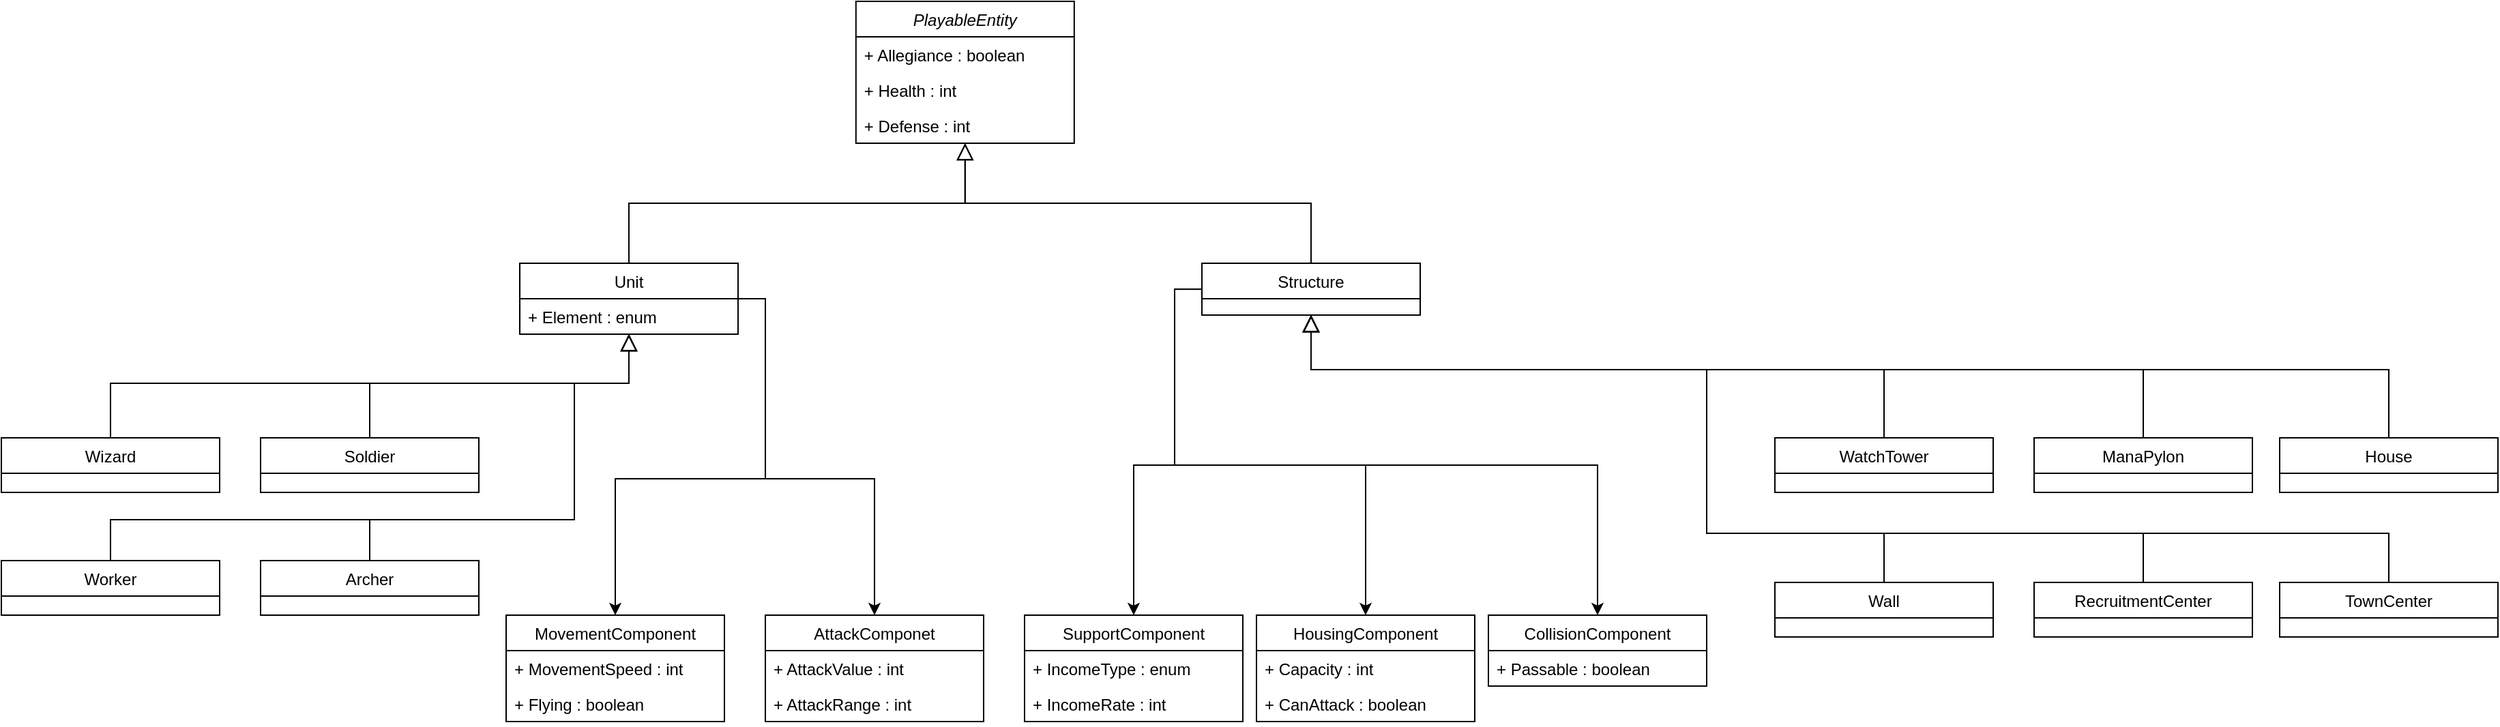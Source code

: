 <mxfile version="12.6.6" type="device"><diagram id="C5RBs43oDa-KdzZeNtuy" name="Page-1"><mxGraphModel dx="3174" dy="1258" grid="1" gridSize="10" guides="1" tooltips="1" connect="1" arrows="1" fold="1" page="1" pageScale="1" pageWidth="827" pageHeight="1169" math="0" shadow="0"><root><mxCell id="WIyWlLk6GJQsqaUBKTNV-0"/><mxCell id="WIyWlLk6GJQsqaUBKTNV-1" parent="WIyWlLk6GJQsqaUBKTNV-0"/><mxCell id="zkfFHV4jXpPFQw0GAbJ--0" value="PlayableEntity" style="swimlane;fontStyle=2;align=center;verticalAlign=top;childLayout=stackLayout;horizontal=1;startSize=26;horizontalStack=0;resizeParent=1;resizeLast=0;collapsible=1;marginBottom=0;rounded=0;shadow=0;strokeWidth=1;" parent="WIyWlLk6GJQsqaUBKTNV-1" vertex="1"><mxGeometry x="556.41" y="10.0" width="160" height="104" as="geometry"><mxRectangle x="230" y="140" width="160" height="26" as="alternateBounds"/></mxGeometry></mxCell><mxCell id="zkfFHV4jXpPFQw0GAbJ--1" value="+ Allegiance : boolean" style="text;align=left;verticalAlign=top;spacingLeft=4;spacingRight=4;overflow=hidden;rotatable=0;points=[[0,0.5],[1,0.5]];portConstraint=eastwest;" parent="zkfFHV4jXpPFQw0GAbJ--0" vertex="1"><mxGeometry y="26" width="160" height="26" as="geometry"/></mxCell><mxCell id="zkfFHV4jXpPFQw0GAbJ--2" value="+ Health : int" style="text;align=left;verticalAlign=top;spacingLeft=4;spacingRight=4;overflow=hidden;rotatable=0;points=[[0,0.5],[1,0.5]];portConstraint=eastwest;rounded=0;shadow=0;html=0;" parent="zkfFHV4jXpPFQw0GAbJ--0" vertex="1"><mxGeometry y="52" width="160" height="26" as="geometry"/></mxCell><mxCell id="zkfFHV4jXpPFQw0GAbJ--3" value="+ Defense : int" style="text;align=left;verticalAlign=top;spacingLeft=4;spacingRight=4;overflow=hidden;rotatable=0;points=[[0,0.5],[1,0.5]];portConstraint=eastwest;rounded=0;shadow=0;html=0;" parent="zkfFHV4jXpPFQw0GAbJ--0" vertex="1"><mxGeometry y="78" width="160" height="26" as="geometry"/></mxCell><mxCell id="LNFCZ2gixhrhsQ1MQxOv-51" style="edgeStyle=orthogonalEdgeStyle;rounded=0;orthogonalLoop=1;jettySize=auto;html=1;exitX=1;exitY=0.5;exitDx=0;exitDy=0;entryX=0.5;entryY=0;entryDx=0;entryDy=0;endArrow=classic;endFill=1;endSize=6;" edge="1" parent="WIyWlLk6GJQsqaUBKTNV-1" source="zkfFHV4jXpPFQw0GAbJ--6" target="LNFCZ2gixhrhsQ1MQxOv-2"><mxGeometry relative="1" as="geometry"><Array as="points"><mxPoint x="490" y="228"/><mxPoint x="490" y="360"/><mxPoint x="570" y="360"/></Array></mxGeometry></mxCell><mxCell id="LNFCZ2gixhrhsQ1MQxOv-52" style="edgeStyle=orthogonalEdgeStyle;rounded=0;orthogonalLoop=1;jettySize=auto;html=1;exitX=1;exitY=0.5;exitDx=0;exitDy=0;entryX=0.5;entryY=0;entryDx=0;entryDy=0;endArrow=classic;endFill=1;endSize=6;" edge="1" parent="WIyWlLk6GJQsqaUBKTNV-1" source="zkfFHV4jXpPFQw0GAbJ--6" target="LNFCZ2gixhrhsQ1MQxOv-9"><mxGeometry relative="1" as="geometry"><Array as="points"><mxPoint x="490" y="228"/><mxPoint x="490" y="360"/><mxPoint x="380" y="360"/></Array></mxGeometry></mxCell><mxCell id="LNFCZ2gixhrhsQ1MQxOv-54" style="edgeStyle=orthogonalEdgeStyle;rounded=0;orthogonalLoop=1;jettySize=auto;html=1;exitX=0.5;exitY=1;exitDx=0;exitDy=0;endArrow=none;endFill=0;endSize=10;startArrow=block;startFill=0;startSize=10;jumpStyle=none;" edge="1" parent="WIyWlLk6GJQsqaUBKTNV-1" source="zkfFHV4jXpPFQw0GAbJ--6" target="LNFCZ2gixhrhsQ1MQxOv-38"><mxGeometry relative="1" as="geometry"><Array as="points"><mxPoint x="390" y="290"/><mxPoint x="350" y="290"/><mxPoint x="350" y="390"/><mxPoint x="200" y="390"/></Array></mxGeometry></mxCell><mxCell id="LNFCZ2gixhrhsQ1MQxOv-55" style="edgeStyle=orthogonalEdgeStyle;rounded=0;orthogonalLoop=1;jettySize=auto;html=1;exitX=0.5;exitY=1;exitDx=0;exitDy=0;endArrow=none;endFill=0;endSize=10;startSize=10;startArrow=block;startFill=0;" edge="1" parent="WIyWlLk6GJQsqaUBKTNV-1" source="zkfFHV4jXpPFQw0GAbJ--6" target="LNFCZ2gixhrhsQ1MQxOv-30"><mxGeometry relative="1" as="geometry"><Array as="points"><mxPoint x="390" y="290"/><mxPoint x="350" y="290"/><mxPoint x="350" y="390"/><mxPoint x="10" y="390"/></Array></mxGeometry></mxCell><mxCell id="zkfFHV4jXpPFQw0GAbJ--6" value="Unit" style="swimlane;fontStyle=0;align=center;verticalAlign=top;childLayout=stackLayout;horizontal=1;startSize=26;horizontalStack=0;resizeParent=1;resizeLast=0;collapsible=1;marginBottom=0;rounded=0;shadow=0;strokeWidth=1;" parent="WIyWlLk6GJQsqaUBKTNV-1" vertex="1"><mxGeometry x="310" y="202" width="160" height="52" as="geometry"><mxRectangle x="130" y="380" width="160" height="26" as="alternateBounds"/></mxGeometry></mxCell><mxCell id="LNFCZ2gixhrhsQ1MQxOv-15" value="+ Element : enum" style="text;strokeColor=none;fillColor=none;align=left;verticalAlign=top;spacingLeft=4;spacingRight=4;overflow=hidden;rotatable=0;points=[[0,0.5],[1,0.5]];portConstraint=eastwest;" vertex="1" parent="zkfFHV4jXpPFQw0GAbJ--6"><mxGeometry y="26" width="160" height="26" as="geometry"/></mxCell><mxCell id="zkfFHV4jXpPFQw0GAbJ--12" value="" style="endArrow=block;endSize=10;endFill=0;shadow=0;strokeWidth=1;rounded=0;edgeStyle=elbowEdgeStyle;elbow=vertical;" parent="WIyWlLk6GJQsqaUBKTNV-1" source="zkfFHV4jXpPFQw0GAbJ--6" target="zkfFHV4jXpPFQw0GAbJ--0" edge="1"><mxGeometry width="160" relative="1" as="geometry"><mxPoint x="436.41" y="183" as="sourcePoint"/><mxPoint x="436.41" y="183" as="targetPoint"/></mxGeometry></mxCell><mxCell id="LNFCZ2gixhrhsQ1MQxOv-48" style="edgeStyle=orthogonalEdgeStyle;rounded=0;orthogonalLoop=1;jettySize=auto;html=1;exitX=0;exitY=0.5;exitDx=0;exitDy=0;entryX=0.5;entryY=0;entryDx=0;entryDy=0;endArrow=classic;endFill=1;endSize=6;" edge="1" parent="WIyWlLk6GJQsqaUBKTNV-1" source="zkfFHV4jXpPFQw0GAbJ--13" target="LNFCZ2gixhrhsQ1MQxOv-21"><mxGeometry relative="1" as="geometry"><Array as="points"><mxPoint x="790" y="221"/><mxPoint x="790" y="350"/><mxPoint x="760" y="350"/></Array></mxGeometry></mxCell><mxCell id="LNFCZ2gixhrhsQ1MQxOv-49" style="edgeStyle=orthogonalEdgeStyle;rounded=0;orthogonalLoop=1;jettySize=auto;html=1;exitX=0;exitY=0.5;exitDx=0;exitDy=0;entryX=0.5;entryY=0;entryDx=0;entryDy=0;endArrow=classic;endFill=1;endSize=6;" edge="1" parent="WIyWlLk6GJQsqaUBKTNV-1" source="zkfFHV4jXpPFQw0GAbJ--13" target="LNFCZ2gixhrhsQ1MQxOv-18"><mxGeometry relative="1" as="geometry"/></mxCell><mxCell id="LNFCZ2gixhrhsQ1MQxOv-50" style="edgeStyle=orthogonalEdgeStyle;rounded=0;orthogonalLoop=1;jettySize=auto;html=1;exitX=0;exitY=0.5;exitDx=0;exitDy=0;entryX=0.5;entryY=0;entryDx=0;entryDy=0;endArrow=classic;endFill=1;endSize=6;" edge="1" parent="WIyWlLk6GJQsqaUBKTNV-1" source="zkfFHV4jXpPFQw0GAbJ--13" target="LNFCZ2gixhrhsQ1MQxOv-24"><mxGeometry relative="1" as="geometry"><Array as="points"><mxPoint x="790" y="221"/><mxPoint x="790" y="350"/><mxPoint x="1100" y="350"/></Array></mxGeometry></mxCell><mxCell id="LNFCZ2gixhrhsQ1MQxOv-64" style="edgeStyle=orthogonalEdgeStyle;rounded=0;jumpStyle=none;orthogonalLoop=1;jettySize=auto;html=1;exitX=0.5;exitY=1;exitDx=0;exitDy=0;entryX=0.5;entryY=0;entryDx=0;entryDy=0;startArrow=block;startFill=0;startSize=10;endArrow=none;endFill=0;endSize=10;" edge="1" parent="WIyWlLk6GJQsqaUBKTNV-1" source="zkfFHV4jXpPFQw0GAbJ--13" target="LNFCZ2gixhrhsQ1MQxOv-56"><mxGeometry relative="1" as="geometry"><Array as="points"><mxPoint x="890" y="280"/><mxPoint x="1310" y="280"/></Array></mxGeometry></mxCell><mxCell id="LNFCZ2gixhrhsQ1MQxOv-65" style="edgeStyle=orthogonalEdgeStyle;rounded=0;jumpStyle=none;orthogonalLoop=1;jettySize=auto;html=1;exitX=0.5;exitY=1;exitDx=0;exitDy=0;entryX=0.5;entryY=0;entryDx=0;entryDy=0;startArrow=block;startFill=0;startSize=10;endArrow=none;endFill=0;endSize=10;" edge="1" parent="WIyWlLk6GJQsqaUBKTNV-1" source="zkfFHV4jXpPFQw0GAbJ--13" target="LNFCZ2gixhrhsQ1MQxOv-57"><mxGeometry relative="1" as="geometry"><Array as="points"><mxPoint x="890" y="280"/><mxPoint x="1500" y="280"/></Array></mxGeometry></mxCell><mxCell id="LNFCZ2gixhrhsQ1MQxOv-66" style="edgeStyle=orthogonalEdgeStyle;rounded=0;jumpStyle=none;orthogonalLoop=1;jettySize=auto;html=1;exitX=0.5;exitY=1;exitDx=0;exitDy=0;entryX=0.5;entryY=0;entryDx=0;entryDy=0;startArrow=block;startFill=0;startSize=10;endArrow=none;endFill=0;endSize=10;" edge="1" parent="WIyWlLk6GJQsqaUBKTNV-1" source="zkfFHV4jXpPFQw0GAbJ--13" target="LNFCZ2gixhrhsQ1MQxOv-58"><mxGeometry relative="1" as="geometry"><Array as="points"><mxPoint x="890" y="280"/><mxPoint x="1680" y="280"/></Array></mxGeometry></mxCell><mxCell id="LNFCZ2gixhrhsQ1MQxOv-67" style="edgeStyle=orthogonalEdgeStyle;rounded=0;jumpStyle=none;orthogonalLoop=1;jettySize=auto;html=1;exitX=0.5;exitY=1;exitDx=0;exitDy=0;entryX=0.5;entryY=0;entryDx=0;entryDy=0;startArrow=block;startFill=0;startSize=10;endArrow=none;endFill=0;endSize=10;" edge="1" parent="WIyWlLk6GJQsqaUBKTNV-1" source="zkfFHV4jXpPFQw0GAbJ--13" target="LNFCZ2gixhrhsQ1MQxOv-60"><mxGeometry relative="1" as="geometry"><Array as="points"><mxPoint x="890" y="280"/><mxPoint x="1180" y="280"/><mxPoint x="1180" y="400"/><mxPoint x="1310" y="400"/></Array></mxGeometry></mxCell><mxCell id="LNFCZ2gixhrhsQ1MQxOv-68" style="edgeStyle=orthogonalEdgeStyle;rounded=0;jumpStyle=none;orthogonalLoop=1;jettySize=auto;html=1;exitX=0.5;exitY=1;exitDx=0;exitDy=0;entryX=0.5;entryY=0;entryDx=0;entryDy=0;startArrow=block;startFill=0;startSize=10;endArrow=none;endFill=0;endSize=10;" edge="1" parent="WIyWlLk6GJQsqaUBKTNV-1" source="zkfFHV4jXpPFQw0GAbJ--13" target="LNFCZ2gixhrhsQ1MQxOv-61"><mxGeometry relative="1" as="geometry"><Array as="points"><mxPoint x="890" y="280"/><mxPoint x="1180" y="280"/><mxPoint x="1180" y="400"/><mxPoint x="1500" y="400"/></Array></mxGeometry></mxCell><mxCell id="LNFCZ2gixhrhsQ1MQxOv-69" style="edgeStyle=orthogonalEdgeStyle;rounded=0;jumpStyle=none;orthogonalLoop=1;jettySize=auto;html=1;exitX=0.5;exitY=1;exitDx=0;exitDy=0;entryX=0.5;entryY=0;entryDx=0;entryDy=0;startArrow=block;startFill=0;startSize=10;endArrow=none;endFill=0;endSize=10;" edge="1" parent="WIyWlLk6GJQsqaUBKTNV-1" source="zkfFHV4jXpPFQw0GAbJ--13" target="LNFCZ2gixhrhsQ1MQxOv-59"><mxGeometry relative="1" as="geometry"><Array as="points"><mxPoint x="890" y="280"/><mxPoint x="1180" y="280"/><mxPoint x="1180" y="400"/><mxPoint x="1680" y="400"/></Array></mxGeometry></mxCell><mxCell id="zkfFHV4jXpPFQw0GAbJ--13" value="Structure" style="swimlane;fontStyle=0;align=center;verticalAlign=top;childLayout=stackLayout;horizontal=1;startSize=26;horizontalStack=0;resizeParent=1;resizeLast=0;collapsible=1;marginBottom=0;rounded=0;shadow=0;strokeWidth=1;" parent="WIyWlLk6GJQsqaUBKTNV-1" vertex="1"><mxGeometry x="810" y="202" width="160" height="38" as="geometry"><mxRectangle x="340" y="380" width="170" height="26" as="alternateBounds"/></mxGeometry></mxCell><mxCell id="zkfFHV4jXpPFQw0GAbJ--16" value="" style="endArrow=block;endSize=10;endFill=0;shadow=0;strokeWidth=1;rounded=0;edgeStyle=elbowEdgeStyle;elbow=vertical;" parent="WIyWlLk6GJQsqaUBKTNV-1" source="zkfFHV4jXpPFQw0GAbJ--13" target="zkfFHV4jXpPFQw0GAbJ--0" edge="1"><mxGeometry width="160" relative="1" as="geometry"><mxPoint x="446.41" y="353" as="sourcePoint"/><mxPoint x="546.41" y="251" as="targetPoint"/></mxGeometry></mxCell><mxCell id="LNFCZ2gixhrhsQ1MQxOv-2" value="AttackComponet" style="swimlane;fontStyle=0;align=center;verticalAlign=top;childLayout=stackLayout;horizontal=1;startSize=26;horizontalStack=0;resizeParent=1;resizeLast=0;collapsible=1;marginBottom=0;rounded=0;shadow=0;strokeWidth=1;" vertex="1" parent="WIyWlLk6GJQsqaUBKTNV-1"><mxGeometry x="490" y="460" width="160" height="78" as="geometry"><mxRectangle x="130" y="380" width="160" height="26" as="alternateBounds"/></mxGeometry></mxCell><mxCell id="LNFCZ2gixhrhsQ1MQxOv-7" value="+ AttackValue : int&#xA;" style="text;strokeColor=none;fillColor=none;align=left;verticalAlign=top;spacingLeft=4;spacingRight=4;overflow=hidden;rotatable=0;points=[[0,0.5],[1,0.5]];portConstraint=eastwest;" vertex="1" parent="LNFCZ2gixhrhsQ1MQxOv-2"><mxGeometry y="26" width="160" height="26" as="geometry"/></mxCell><mxCell id="LNFCZ2gixhrhsQ1MQxOv-8" value="+ AttackRange : int" style="text;strokeColor=none;fillColor=none;align=left;verticalAlign=top;spacingLeft=4;spacingRight=4;overflow=hidden;rotatable=0;points=[[0,0.5],[1,0.5]];portConstraint=eastwest;" vertex="1" parent="LNFCZ2gixhrhsQ1MQxOv-2"><mxGeometry y="52" width="160" height="26" as="geometry"/></mxCell><mxCell id="LNFCZ2gixhrhsQ1MQxOv-9" value="MovementComponent" style="swimlane;fontStyle=0;align=center;verticalAlign=top;childLayout=stackLayout;horizontal=1;startSize=26;horizontalStack=0;resizeParent=1;resizeLast=0;collapsible=1;marginBottom=0;rounded=0;shadow=0;strokeWidth=1;" vertex="1" parent="WIyWlLk6GJQsqaUBKTNV-1"><mxGeometry x="300" y="460" width="160" height="78" as="geometry"><mxRectangle x="130" y="380" width="160" height="26" as="alternateBounds"/></mxGeometry></mxCell><mxCell id="LNFCZ2gixhrhsQ1MQxOv-10" value="+ MovementSpeed : int" style="text;strokeColor=none;fillColor=none;align=left;verticalAlign=top;spacingLeft=4;spacingRight=4;overflow=hidden;rotatable=0;points=[[0,0.5],[1,0.5]];portConstraint=eastwest;" vertex="1" parent="LNFCZ2gixhrhsQ1MQxOv-9"><mxGeometry y="26" width="160" height="26" as="geometry"/></mxCell><mxCell id="LNFCZ2gixhrhsQ1MQxOv-11" value="+ Flying : boolean" style="text;strokeColor=none;fillColor=none;align=left;verticalAlign=top;spacingLeft=4;spacingRight=4;overflow=hidden;rotatable=0;points=[[0,0.5],[1,0.5]];portConstraint=eastwest;" vertex="1" parent="LNFCZ2gixhrhsQ1MQxOv-9"><mxGeometry y="52" width="160" height="26" as="geometry"/></mxCell><mxCell id="LNFCZ2gixhrhsQ1MQxOv-18" value="HousingComponent&#xA;" style="swimlane;fontStyle=0;align=center;verticalAlign=top;childLayout=stackLayout;horizontal=1;startSize=26;horizontalStack=0;resizeParent=1;resizeLast=0;collapsible=1;marginBottom=0;rounded=0;shadow=0;strokeWidth=1;" vertex="1" parent="WIyWlLk6GJQsqaUBKTNV-1"><mxGeometry x="850" y="460" width="160" height="78" as="geometry"><mxRectangle x="130" y="380" width="160" height="26" as="alternateBounds"/></mxGeometry></mxCell><mxCell id="LNFCZ2gixhrhsQ1MQxOv-19" value="+ Capacity : int" style="text;strokeColor=none;fillColor=none;align=left;verticalAlign=top;spacingLeft=4;spacingRight=4;overflow=hidden;rotatable=0;points=[[0,0.5],[1,0.5]];portConstraint=eastwest;" vertex="1" parent="LNFCZ2gixhrhsQ1MQxOv-18"><mxGeometry y="26" width="160" height="26" as="geometry"/></mxCell><mxCell id="LNFCZ2gixhrhsQ1MQxOv-20" value="+ CanAttack : boolean" style="text;strokeColor=none;fillColor=none;align=left;verticalAlign=top;spacingLeft=4;spacingRight=4;overflow=hidden;rotatable=0;points=[[0,0.5],[1,0.5]];portConstraint=eastwest;" vertex="1" parent="LNFCZ2gixhrhsQ1MQxOv-18"><mxGeometry y="52" width="160" height="26" as="geometry"/></mxCell><mxCell id="LNFCZ2gixhrhsQ1MQxOv-21" value="SupportComponent" style="swimlane;fontStyle=0;align=center;verticalAlign=top;childLayout=stackLayout;horizontal=1;startSize=26;horizontalStack=0;resizeParent=1;resizeLast=0;collapsible=1;marginBottom=0;rounded=0;shadow=0;strokeWidth=1;" vertex="1" parent="WIyWlLk6GJQsqaUBKTNV-1"><mxGeometry x="680" y="460" width="160" height="78" as="geometry"><mxRectangle x="130" y="380" width="160" height="26" as="alternateBounds"/></mxGeometry></mxCell><mxCell id="LNFCZ2gixhrhsQ1MQxOv-22" value="+ IncomeType : enum" style="text;strokeColor=none;fillColor=none;align=left;verticalAlign=top;spacingLeft=4;spacingRight=4;overflow=hidden;rotatable=0;points=[[0,0.5],[1,0.5]];portConstraint=eastwest;" vertex="1" parent="LNFCZ2gixhrhsQ1MQxOv-21"><mxGeometry y="26" width="160" height="26" as="geometry"/></mxCell><mxCell id="LNFCZ2gixhrhsQ1MQxOv-23" value="+ IncomeRate : int" style="text;strokeColor=none;fillColor=none;align=left;verticalAlign=top;spacingLeft=4;spacingRight=4;overflow=hidden;rotatable=0;points=[[0,0.5],[1,0.5]];portConstraint=eastwest;" vertex="1" parent="LNFCZ2gixhrhsQ1MQxOv-21"><mxGeometry y="52" width="160" height="26" as="geometry"/></mxCell><mxCell id="LNFCZ2gixhrhsQ1MQxOv-24" value="CollisionComponent" style="swimlane;fontStyle=0;align=center;verticalAlign=top;childLayout=stackLayout;horizontal=1;startSize=26;horizontalStack=0;resizeParent=1;resizeLast=0;collapsible=1;marginBottom=0;rounded=0;shadow=0;strokeWidth=1;" vertex="1" parent="WIyWlLk6GJQsqaUBKTNV-1"><mxGeometry x="1020" y="460" width="160" height="52" as="geometry"><mxRectangle x="130" y="380" width="160" height="26" as="alternateBounds"/></mxGeometry></mxCell><mxCell id="LNFCZ2gixhrhsQ1MQxOv-25" value="+ Passable : boolean" style="text;strokeColor=none;fillColor=none;align=left;verticalAlign=top;spacingLeft=4;spacingRight=4;overflow=hidden;rotatable=0;points=[[0,0.5],[1,0.5]];portConstraint=eastwest;" vertex="1" parent="LNFCZ2gixhrhsQ1MQxOv-24"><mxGeometry y="26" width="160" height="26" as="geometry"/></mxCell><mxCell id="LNFCZ2gixhrhsQ1MQxOv-30" value="Worker" style="swimlane;fontStyle=0;align=center;verticalAlign=top;childLayout=stackLayout;horizontal=1;startSize=26;horizontalStack=0;resizeParent=1;resizeLast=0;collapsible=1;marginBottom=0;rounded=0;shadow=0;strokeWidth=1;" vertex="1" parent="WIyWlLk6GJQsqaUBKTNV-1"><mxGeometry x="-70" y="420" width="160" height="40" as="geometry"><mxRectangle x="130" y="380" width="160" height="26" as="alternateBounds"/></mxGeometry></mxCell><mxCell id="LNFCZ2gixhrhsQ1MQxOv-43" style="edgeStyle=orthogonalEdgeStyle;rounded=0;orthogonalLoop=1;jettySize=auto;html=1;exitX=0.5;exitY=0;exitDx=0;exitDy=0;endArrow=block;endFill=0;endSize=10;" edge="1" parent="WIyWlLk6GJQsqaUBKTNV-1" source="LNFCZ2gixhrhsQ1MQxOv-37" target="zkfFHV4jXpPFQw0GAbJ--6"><mxGeometry relative="1" as="geometry"><Array as="points"><mxPoint x="10" y="290"/><mxPoint x="390" y="290"/></Array></mxGeometry></mxCell><mxCell id="LNFCZ2gixhrhsQ1MQxOv-37" value="Wizard" style="swimlane;fontStyle=0;align=center;verticalAlign=top;childLayout=stackLayout;horizontal=1;startSize=26;horizontalStack=0;resizeParent=1;resizeLast=0;collapsible=1;marginBottom=0;rounded=0;shadow=0;strokeWidth=1;" vertex="1" parent="WIyWlLk6GJQsqaUBKTNV-1"><mxGeometry x="-70" y="330" width="160" height="40" as="geometry"><mxRectangle x="130" y="380" width="160" height="26" as="alternateBounds"/></mxGeometry></mxCell><mxCell id="LNFCZ2gixhrhsQ1MQxOv-38" value="Archer" style="swimlane;fontStyle=0;align=center;verticalAlign=top;childLayout=stackLayout;horizontal=1;startSize=26;horizontalStack=0;resizeParent=1;resizeLast=0;collapsible=1;marginBottom=0;rounded=0;shadow=0;strokeWidth=1;" vertex="1" parent="WIyWlLk6GJQsqaUBKTNV-1"><mxGeometry x="120" y="420" width="160" height="40" as="geometry"><mxRectangle x="130" y="380" width="160" height="26" as="alternateBounds"/></mxGeometry></mxCell><mxCell id="LNFCZ2gixhrhsQ1MQxOv-44" style="edgeStyle=orthogonalEdgeStyle;rounded=0;orthogonalLoop=1;jettySize=auto;html=1;exitX=0.5;exitY=0;exitDx=0;exitDy=0;endArrow=block;endFill=0;endSize=10;" edge="1" parent="WIyWlLk6GJQsqaUBKTNV-1" source="LNFCZ2gixhrhsQ1MQxOv-39" target="zkfFHV4jXpPFQw0GAbJ--6"><mxGeometry relative="1" as="geometry"><Array as="points"><mxPoint x="200" y="290"/><mxPoint x="390" y="290"/></Array></mxGeometry></mxCell><mxCell id="LNFCZ2gixhrhsQ1MQxOv-39" value="Soldier" style="swimlane;fontStyle=0;align=center;verticalAlign=top;childLayout=stackLayout;horizontal=1;startSize=26;horizontalStack=0;resizeParent=1;resizeLast=0;collapsible=1;marginBottom=0;rounded=0;shadow=0;strokeWidth=1;" vertex="1" parent="WIyWlLk6GJQsqaUBKTNV-1"><mxGeometry x="120" y="330" width="160" height="40" as="geometry"><mxRectangle x="130" y="380" width="160" height="26" as="alternateBounds"/></mxGeometry></mxCell><mxCell id="LNFCZ2gixhrhsQ1MQxOv-56" value="WatchTower" style="swimlane;fontStyle=0;align=center;verticalAlign=top;childLayout=stackLayout;horizontal=1;startSize=26;horizontalStack=0;resizeParent=1;resizeLast=0;collapsible=1;marginBottom=0;rounded=0;shadow=0;strokeWidth=1;" vertex="1" parent="WIyWlLk6GJQsqaUBKTNV-1"><mxGeometry x="1230" y="330" width="160" height="40" as="geometry"><mxRectangle x="130" y="380" width="160" height="26" as="alternateBounds"/></mxGeometry></mxCell><mxCell id="LNFCZ2gixhrhsQ1MQxOv-57" value="ManaPylon" style="swimlane;fontStyle=0;align=center;verticalAlign=top;childLayout=stackLayout;horizontal=1;startSize=26;horizontalStack=0;resizeParent=1;resizeLast=0;collapsible=1;marginBottom=0;rounded=0;shadow=0;strokeWidth=1;" vertex="1" parent="WIyWlLk6GJQsqaUBKTNV-1"><mxGeometry x="1420" y="330" width="160" height="40" as="geometry"><mxRectangle x="130" y="380" width="160" height="26" as="alternateBounds"/></mxGeometry></mxCell><mxCell id="LNFCZ2gixhrhsQ1MQxOv-58" value="House" style="swimlane;fontStyle=0;align=center;verticalAlign=top;childLayout=stackLayout;horizontal=1;startSize=26;horizontalStack=0;resizeParent=1;resizeLast=0;collapsible=1;marginBottom=0;rounded=0;shadow=0;strokeWidth=1;" vertex="1" parent="WIyWlLk6GJQsqaUBKTNV-1"><mxGeometry x="1600" y="330" width="160" height="40" as="geometry"><mxRectangle x="130" y="380" width="160" height="26" as="alternateBounds"/></mxGeometry></mxCell><mxCell id="LNFCZ2gixhrhsQ1MQxOv-59" value="TownCenter" style="swimlane;fontStyle=0;align=center;verticalAlign=top;childLayout=stackLayout;horizontal=1;startSize=26;horizontalStack=0;resizeParent=1;resizeLast=0;collapsible=1;marginBottom=0;rounded=0;shadow=0;strokeWidth=1;" vertex="1" parent="WIyWlLk6GJQsqaUBKTNV-1"><mxGeometry x="1600" y="436" width="160" height="40" as="geometry"><mxRectangle x="130" y="380" width="160" height="26" as="alternateBounds"/></mxGeometry></mxCell><mxCell id="LNFCZ2gixhrhsQ1MQxOv-60" value="Wall" style="swimlane;fontStyle=0;align=center;verticalAlign=top;childLayout=stackLayout;horizontal=1;startSize=26;horizontalStack=0;resizeParent=1;resizeLast=0;collapsible=1;marginBottom=0;rounded=0;shadow=0;strokeWidth=1;" vertex="1" parent="WIyWlLk6GJQsqaUBKTNV-1"><mxGeometry x="1230" y="436" width="160" height="40" as="geometry"><mxRectangle x="130" y="380" width="160" height="26" as="alternateBounds"/></mxGeometry></mxCell><mxCell id="LNFCZ2gixhrhsQ1MQxOv-61" value="RecruitmentCenter" style="swimlane;fontStyle=0;align=center;verticalAlign=top;childLayout=stackLayout;horizontal=1;startSize=26;horizontalStack=0;resizeParent=1;resizeLast=0;collapsible=1;marginBottom=0;rounded=0;shadow=0;strokeWidth=1;" vertex="1" parent="WIyWlLk6GJQsqaUBKTNV-1"><mxGeometry x="1420" y="436" width="160" height="40" as="geometry"><mxRectangle x="130" y="380" width="160" height="26" as="alternateBounds"/></mxGeometry></mxCell></root></mxGraphModel></diagram></mxfile>